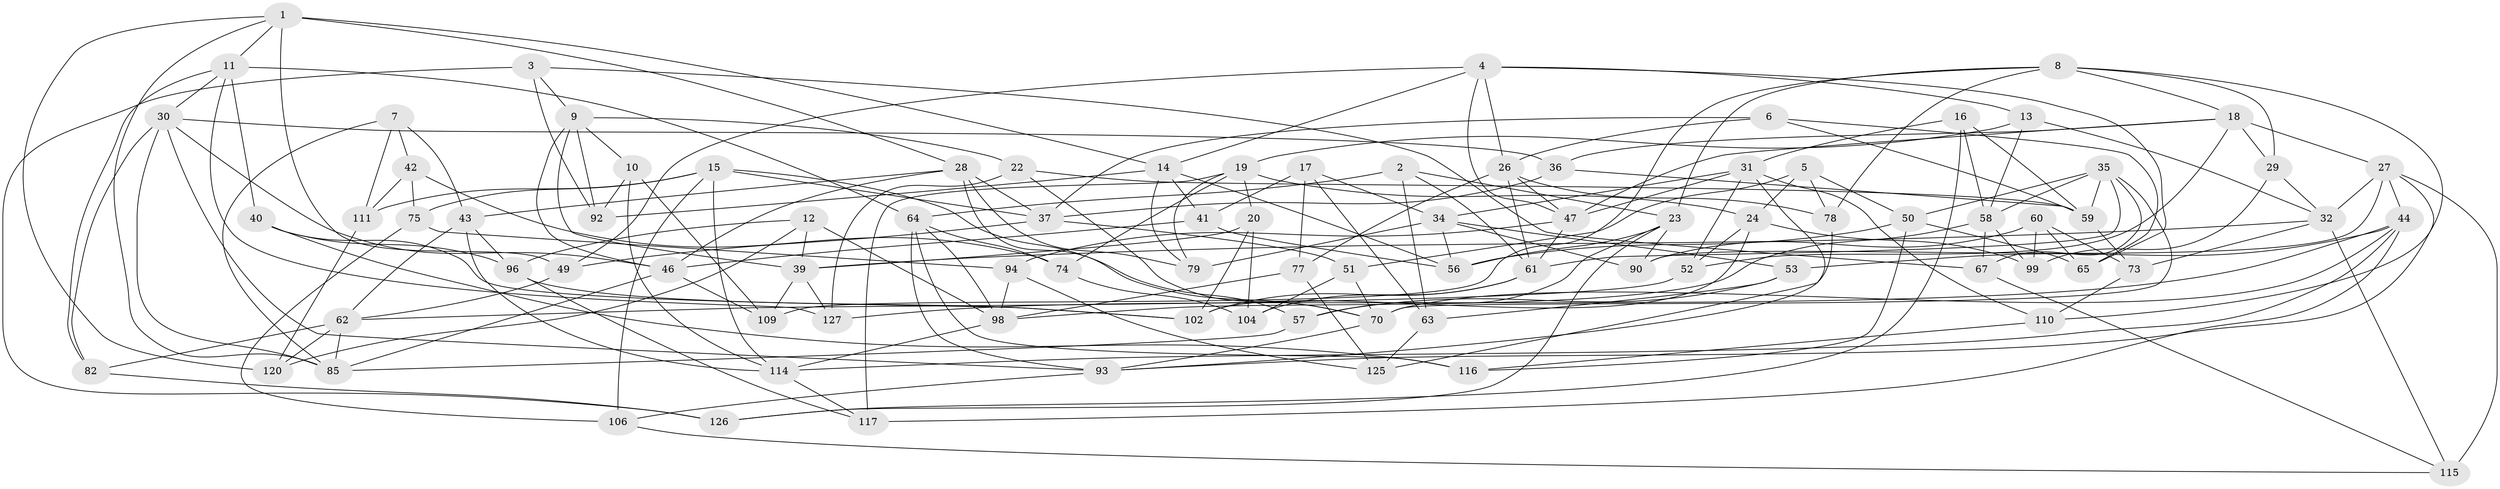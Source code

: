 // Generated by graph-tools (version 1.1) at 2025/24/03/03/25 07:24:27]
// undirected, 88 vertices, 212 edges
graph export_dot {
graph [start="1"]
  node [color=gray90,style=filled];
  1 [super="+21"];
  2;
  3;
  4 [super="+89"];
  5;
  6;
  7;
  8 [super="+118"];
  9 [super="+71"];
  10;
  11 [super="+119"];
  12;
  13;
  14 [super="+112"];
  15 [super="+72"];
  16;
  17;
  18 [super="+108"];
  19 [super="+76"];
  20;
  22;
  23 [super="+122"];
  24 [super="+25"];
  26 [super="+81"];
  27 [super="+68"];
  28 [super="+95"];
  29;
  30 [super="+87"];
  31 [super="+33"];
  32 [super="+54"];
  34 [super="+84"];
  35 [super="+38"];
  36;
  37 [super="+105"];
  39 [super="+45"];
  40;
  41;
  42;
  43 [super="+69"];
  44 [super="+80"];
  46 [super="+101"];
  47 [super="+48"];
  49;
  50 [super="+55"];
  51;
  52;
  53;
  56 [super="+97"];
  57;
  58 [super="+91"];
  59 [super="+124"];
  60;
  61 [super="+66"];
  62 [super="+83"];
  63;
  64 [super="+86"];
  65;
  67;
  70 [super="+107"];
  73;
  74;
  75;
  77;
  78;
  79;
  82;
  85 [super="+88"];
  90;
  92;
  93 [super="+121"];
  94;
  96 [super="+100"];
  98 [super="+103"];
  99;
  102 [super="+113"];
  104;
  106;
  109;
  110;
  111;
  114 [super="+123"];
  115;
  116;
  117;
  120;
  125;
  126;
  127;
  1 -- 49;
  1 -- 14;
  1 -- 11;
  1 -- 120;
  1 -- 28;
  1 -- 85;
  2 -- 63;
  2 -- 61;
  2 -- 23;
  2 -- 64;
  3 -- 67;
  3 -- 9;
  3 -- 126;
  3 -- 92;
  4 -- 26;
  4 -- 47;
  4 -- 49;
  4 -- 65;
  4 -- 13;
  4 -- 14;
  5 -- 78;
  5 -- 24;
  5 -- 51;
  5 -- 50;
  6 -- 26;
  6 -- 59;
  6 -- 65;
  6 -- 37;
  7 -- 111;
  7 -- 42;
  7 -- 85;
  7 -- 43;
  8 -- 110;
  8 -- 23;
  8 -- 18;
  8 -- 29;
  8 -- 109;
  8 -- 78;
  9 -- 10;
  9 -- 46;
  9 -- 92;
  9 -- 22;
  9 -- 39;
  10 -- 92;
  10 -- 109;
  10 -- 114;
  11 -- 82;
  11 -- 127;
  11 -- 40;
  11 -- 64;
  11 -- 30;
  12 -- 39;
  12 -- 120;
  12 -- 96;
  12 -- 98;
  13 -- 19;
  13 -- 58;
  13 -- 32;
  14 -- 56;
  14 -- 92;
  14 -- 41;
  14 -- 79;
  15 -- 111;
  15 -- 114;
  15 -- 106;
  15 -- 75;
  15 -- 37;
  15 -- 70;
  16 -- 126;
  16 -- 59;
  16 -- 31;
  16 -- 58;
  17 -- 34;
  17 -- 41;
  17 -- 77;
  17 -- 63;
  18 -- 27;
  18 -- 29;
  18 -- 52;
  18 -- 36;
  18 -- 47;
  19 -- 79;
  19 -- 117;
  19 -- 24;
  19 -- 74;
  19 -- 20;
  20 -- 104;
  20 -- 39;
  20 -- 102;
  22 -- 127;
  22 -- 70;
  22 -- 59;
  23 -- 57;
  23 -- 90;
  23 -- 126;
  23 -- 56;
  24 -- 102 [weight=2];
  24 -- 99;
  24 -- 52;
  26 -- 78;
  26 -- 61;
  26 -- 77;
  26 -- 47;
  27 -- 32;
  27 -- 44;
  27 -- 115;
  27 -- 90;
  27 -- 93;
  28 -- 57;
  28 -- 37;
  28 -- 43;
  28 -- 79;
  28 -- 46;
  29 -- 99;
  29 -- 32;
  30 -- 85;
  30 -- 93;
  30 -- 82;
  30 -- 36;
  30 -- 46;
  31 -- 125;
  31 -- 34;
  31 -- 52;
  31 -- 47;
  31 -- 110;
  32 -- 115;
  32 -- 73;
  32 -- 39;
  34 -- 53;
  34 -- 56;
  34 -- 90;
  34 -- 79;
  35 -- 70;
  35 -- 67;
  35 -- 58;
  35 -- 59;
  35 -- 50;
  35 -- 61;
  36 -- 59;
  36 -- 37;
  37 -- 49;
  37 -- 51;
  39 -- 127;
  39 -- 109;
  40 -- 116;
  40 -- 96;
  40 -- 102;
  41 -- 46;
  41 -- 56;
  42 -- 75;
  42 -- 111;
  42 -- 74;
  43 -- 114;
  43 -- 62;
  43 -- 96 [weight=2];
  44 -- 117;
  44 -- 114;
  44 -- 53;
  44 -- 127;
  44 -- 70;
  46 -- 109;
  46 -- 85;
  47 -- 61;
  47 -- 94;
  49 -- 62;
  50 -- 65;
  50 -- 56 [weight=2];
  50 -- 116;
  51 -- 70;
  51 -- 104;
  52 -- 62;
  53 -- 57;
  53 -- 63;
  57 -- 85;
  58 -- 99;
  58 -- 67;
  58 -- 98;
  59 -- 73;
  60 -- 90;
  60 -- 65;
  60 -- 73;
  60 -- 99;
  61 -- 104;
  61 -- 102;
  62 -- 120;
  62 -- 82;
  62 -- 85;
  63 -- 125;
  64 -- 74;
  64 -- 98;
  64 -- 116;
  64 -- 93;
  67 -- 115;
  70 -- 93;
  73 -- 110;
  74 -- 104;
  75 -- 94;
  75 -- 106;
  77 -- 125;
  77 -- 98;
  78 -- 93;
  82 -- 126;
  93 -- 106;
  94 -- 98;
  94 -- 125;
  96 -- 117;
  96 -- 102;
  98 -- 114;
  106 -- 115;
  110 -- 116;
  111 -- 120;
  114 -- 117;
}
